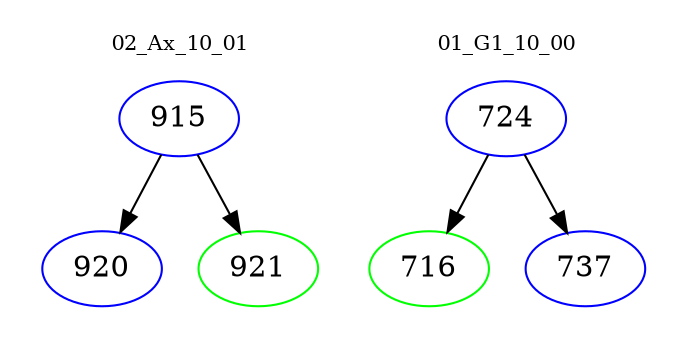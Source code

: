 digraph{
subgraph cluster_0 {
color = white
label = "02_Ax_10_01";
fontsize=10;
T0_915 [label="915", color="blue"]
T0_915 -> T0_920 [color="black"]
T0_920 [label="920", color="blue"]
T0_915 -> T0_921 [color="black"]
T0_921 [label="921", color="green"]
}
subgraph cluster_1 {
color = white
label = "01_G1_10_00";
fontsize=10;
T1_724 [label="724", color="blue"]
T1_724 -> T1_716 [color="black"]
T1_716 [label="716", color="green"]
T1_724 -> T1_737 [color="black"]
T1_737 [label="737", color="blue"]
}
}
